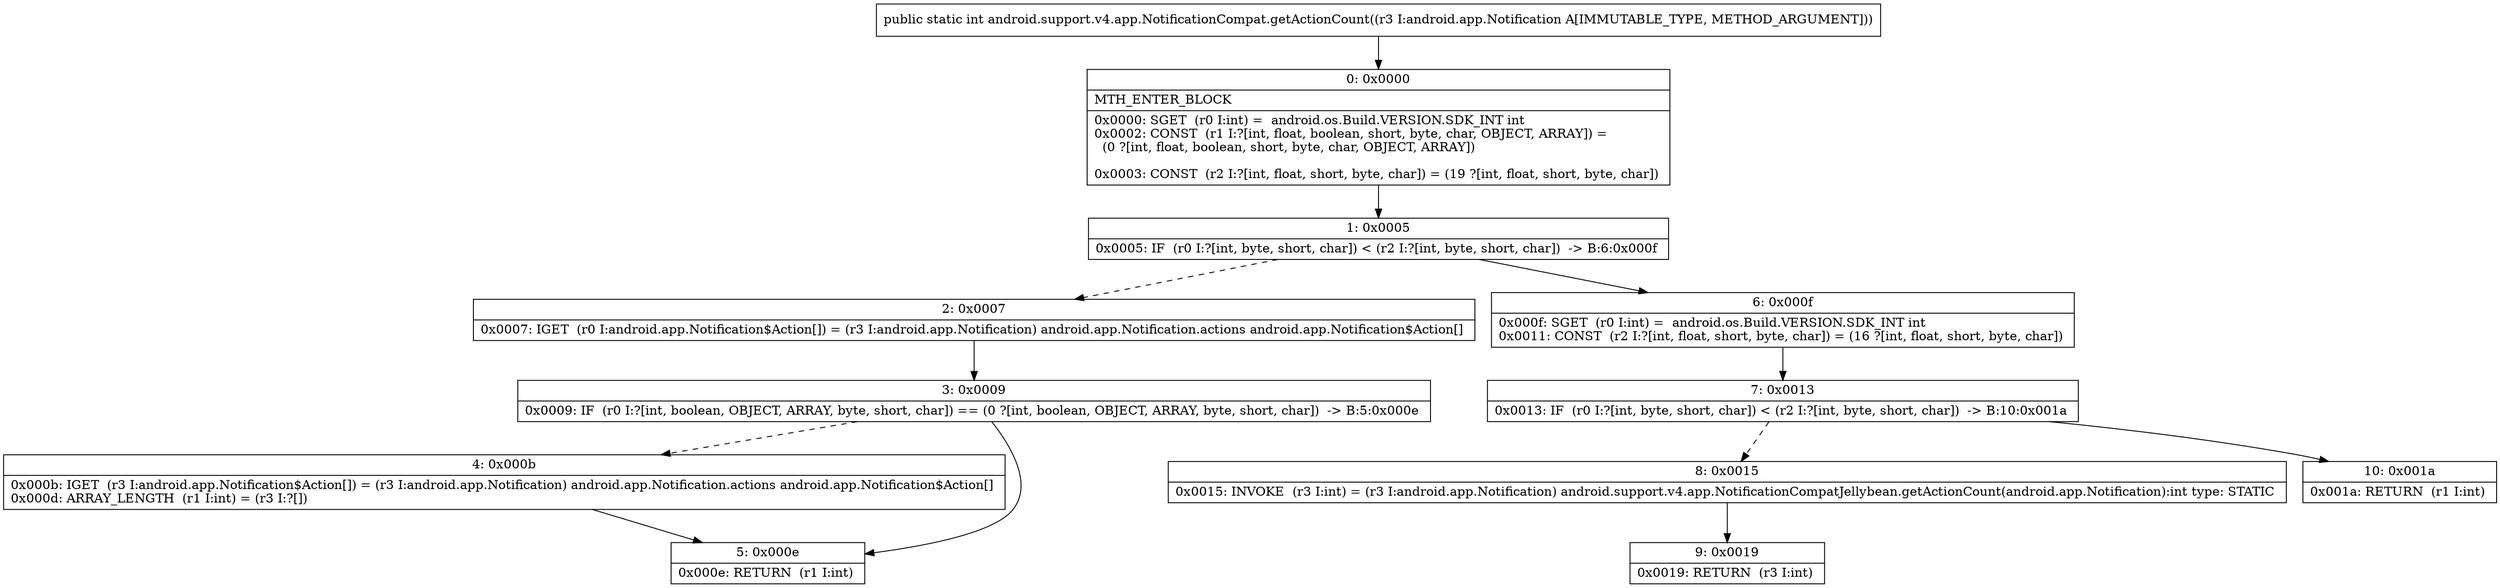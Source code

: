 digraph "CFG forandroid.support.v4.app.NotificationCompat.getActionCount(Landroid\/app\/Notification;)I" {
Node_0 [shape=record,label="{0\:\ 0x0000|MTH_ENTER_BLOCK\l|0x0000: SGET  (r0 I:int) =  android.os.Build.VERSION.SDK_INT int \l0x0002: CONST  (r1 I:?[int, float, boolean, short, byte, char, OBJECT, ARRAY]) = \l  (0 ?[int, float, boolean, short, byte, char, OBJECT, ARRAY])\l \l0x0003: CONST  (r2 I:?[int, float, short, byte, char]) = (19 ?[int, float, short, byte, char]) \l}"];
Node_1 [shape=record,label="{1\:\ 0x0005|0x0005: IF  (r0 I:?[int, byte, short, char]) \< (r2 I:?[int, byte, short, char])  \-\> B:6:0x000f \l}"];
Node_2 [shape=record,label="{2\:\ 0x0007|0x0007: IGET  (r0 I:android.app.Notification$Action[]) = (r3 I:android.app.Notification) android.app.Notification.actions android.app.Notification$Action[] \l}"];
Node_3 [shape=record,label="{3\:\ 0x0009|0x0009: IF  (r0 I:?[int, boolean, OBJECT, ARRAY, byte, short, char]) == (0 ?[int, boolean, OBJECT, ARRAY, byte, short, char])  \-\> B:5:0x000e \l}"];
Node_4 [shape=record,label="{4\:\ 0x000b|0x000b: IGET  (r3 I:android.app.Notification$Action[]) = (r3 I:android.app.Notification) android.app.Notification.actions android.app.Notification$Action[] \l0x000d: ARRAY_LENGTH  (r1 I:int) = (r3 I:?[]) \l}"];
Node_5 [shape=record,label="{5\:\ 0x000e|0x000e: RETURN  (r1 I:int) \l}"];
Node_6 [shape=record,label="{6\:\ 0x000f|0x000f: SGET  (r0 I:int) =  android.os.Build.VERSION.SDK_INT int \l0x0011: CONST  (r2 I:?[int, float, short, byte, char]) = (16 ?[int, float, short, byte, char]) \l}"];
Node_7 [shape=record,label="{7\:\ 0x0013|0x0013: IF  (r0 I:?[int, byte, short, char]) \< (r2 I:?[int, byte, short, char])  \-\> B:10:0x001a \l}"];
Node_8 [shape=record,label="{8\:\ 0x0015|0x0015: INVOKE  (r3 I:int) = (r3 I:android.app.Notification) android.support.v4.app.NotificationCompatJellybean.getActionCount(android.app.Notification):int type: STATIC \l}"];
Node_9 [shape=record,label="{9\:\ 0x0019|0x0019: RETURN  (r3 I:int) \l}"];
Node_10 [shape=record,label="{10\:\ 0x001a|0x001a: RETURN  (r1 I:int) \l}"];
MethodNode[shape=record,label="{public static int android.support.v4.app.NotificationCompat.getActionCount((r3 I:android.app.Notification A[IMMUTABLE_TYPE, METHOD_ARGUMENT])) }"];
MethodNode -> Node_0;
Node_0 -> Node_1;
Node_1 -> Node_2[style=dashed];
Node_1 -> Node_6;
Node_2 -> Node_3;
Node_3 -> Node_4[style=dashed];
Node_3 -> Node_5;
Node_4 -> Node_5;
Node_6 -> Node_7;
Node_7 -> Node_8[style=dashed];
Node_7 -> Node_10;
Node_8 -> Node_9;
}

